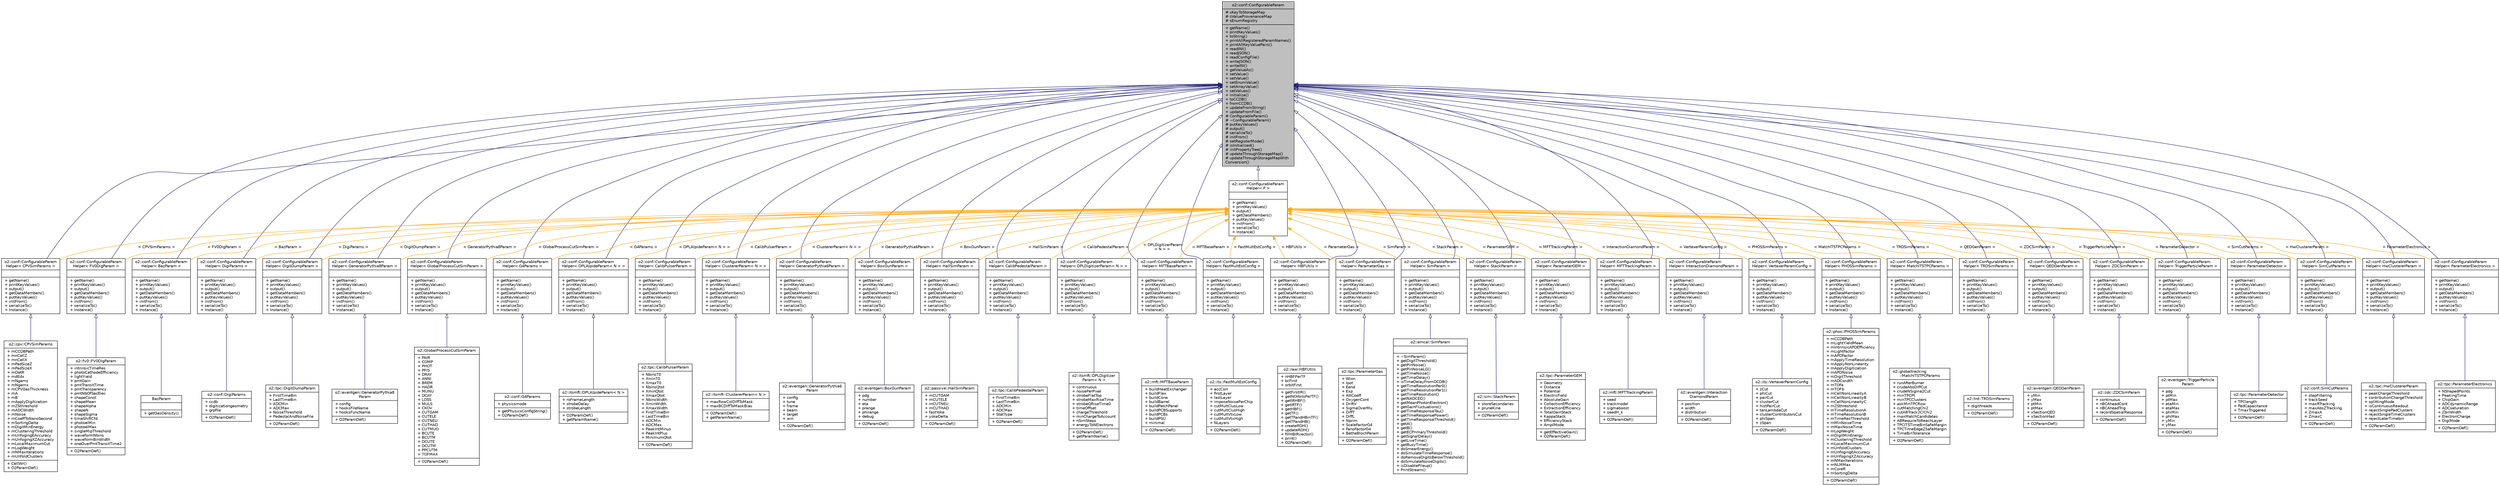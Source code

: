 digraph "o2::conf::ConfigurableParam"
{
 // INTERACTIVE_SVG=YES
  bgcolor="transparent";
  edge [fontname="Helvetica",fontsize="10",labelfontname="Helvetica",labelfontsize="10"];
  node [fontname="Helvetica",fontsize="10",shape=record];
  Node0 [label="{o2::conf::ConfigurableParam\n|# sKeyToStorageMap\l# sValueProvenanceMap\l# sEnumRegistry\l|+ getName()\l+ printKeyValues()\l+ toString()\l+ printAllRegisteredParamNames()\l+ printAllKeyValuePairs()\l+ readINI()\l+ readJSON()\l+ readConfigFile()\l+ writeJSON()\l+ writeINI()\l+ getValueAs()\l+ setValue()\l+ setValue()\l+ setEnumValue()\l+ setArrayValue()\l+ setValues()\l+ initialize()\l+ toCCDB()\l+ fromCCDB()\l+ updateFromString()\l+ updateFromFile()\l# ConfigurableParam()\l# ~ConfigurableParam()\l# putKeyValues()\l# output()\l# serializeTo()\l# initFrom()\l# setRegisterMode()\l# isInitialized()\l# initPropertyTree()\l# updateThroughStorageMap()\l# updateThroughStorageMapWith\lConversion()\l}",height=0.2,width=0.4,color="black", fillcolor="grey75", style="filled", fontcolor="black"];
  Node0 -> Node1 [dir="back",color="midnightblue",fontsize="10",style="solid",arrowtail="onormal",fontname="Helvetica"];
  Node1 [label="{o2::conf::ConfigurableParam\lHelper\< BazParam \>\n||+ getName()\l+ printKeyValues()\l+ output()\l+ getDataMembers()\l+ putKeyValues()\l+ initFrom()\l+ serializeTo()\l+ Instance()\l}",height=0.2,width=0.4,color="black",URL="$d7/d50/classo2_1_1conf_1_1ConfigurableParamHelper.html"];
  Node1 -> Node2 [dir="back",color="midnightblue",fontsize="10",style="solid",arrowtail="onormal",fontname="Helvetica"];
  Node2 [label="{BazParam\n||+ getGasDensity()\l}",height=0.2,width=0.4,color="black",URL="$df/d57/classBazParam.html"];
  Node0 -> Node3 [dir="back",color="midnightblue",fontsize="10",style="solid",arrowtail="onormal",fontname="Helvetica"];
  Node3 [label="{o2::conf::ConfigurableParam\lHelper\< BoxGunParam \>\n||+ getName()\l+ printKeyValues()\l+ output()\l+ getDataMembers()\l+ putKeyValues()\l+ initFrom()\l+ serializeTo()\l+ Instance()\l}",height=0.2,width=0.4,color="black",URL="$d7/d50/classo2_1_1conf_1_1ConfigurableParamHelper.html"];
  Node3 -> Node4 [dir="back",color="midnightblue",fontsize="10",style="solid",arrowtail="onormal",fontname="Helvetica"];
  Node4 [label="{o2::eventgen::BoxGunParam\n|+ pdg\l+ number\l+ eta\l+ prange\l+ phirange\l+ debug\l|+ O2ParamDef()\l}",height=0.2,width=0.4,color="black",URL="$d4/dae/structo2_1_1eventgen_1_1BoxGunParam.html"];
  Node0 -> Node5 [dir="back",color="midnightblue",fontsize="10",style="solid",arrowtail="onormal",fontname="Helvetica"];
  Node5 [label="{o2::conf::ConfigurableParam\lHelper\< CalibPedestalParam \>\n||+ getName()\l+ printKeyValues()\l+ output()\l+ getDataMembers()\l+ putKeyValues()\l+ initFrom()\l+ serializeTo()\l+ Instance()\l}",height=0.2,width=0.4,color="black",URL="$d7/d50/classo2_1_1conf_1_1ConfigurableParamHelper.html"];
  Node5 -> Node6 [dir="back",color="midnightblue",fontsize="10",style="solid",arrowtail="onormal",fontname="Helvetica"];
  Node6 [label="{o2::tpc::CalibPedestalParam\n|+ FirstTimeBin\l+ LastTimeBin\l+ ADCMin\l+ ADCMax\l+ StatType\l|+ O2ParamDef()\l}",height=0.2,width=0.4,color="black",URL="$dc/da3/structo2_1_1tpc_1_1CalibPedestalParam.html"];
  Node0 -> Node7 [dir="back",color="midnightblue",fontsize="10",style="solid",arrowtail="onormal",fontname="Helvetica"];
  Node7 [label="{o2::conf::ConfigurableParam\lHelper\< CalibPulserParam \>\n||+ getName()\l+ printKeyValues()\l+ output()\l+ getDataMembers()\l+ putKeyValues()\l+ initFrom()\l+ serializeTo()\l+ Instance()\l}",height=0.2,width=0.4,color="black",URL="$d7/d50/classo2_1_1conf_1_1ConfigurableParamHelper.html"];
  Node7 -> Node8 [dir="back",color="midnightblue",fontsize="10",style="solid",arrowtail="onormal",fontname="Helvetica"];
  Node8 [label="{o2::tpc::CalibPulserParam\n|+ NbinsT0\l+ XminT0\l+ XmaxT0\l+ NbinsQtot\l+ XminQtot\l+ XmaxQtot\l+ NbinsWidth\l+ XminWidth\l+ XmaxWidth\l+ FirstTimeBin\l+ LastTimeBin\l+ ADCMin\l+ ADCMax\l+ PeakIntMinus\l+ PeakIntPlus\l+ MinimumQtot\l|+ O2ParamDef()\l}",height=0.2,width=0.4,color="black",URL="$d6/d3e/structo2_1_1tpc_1_1CalibPulserParam.html"];
  Node0 -> Node9 [dir="back",color="midnightblue",fontsize="10",style="solid",arrowtail="onormal",fontname="Helvetica"];
  Node9 [label="{o2::conf::ConfigurableParam\lHelper\< ClustererParam\< N \> \>\n||+ getName()\l+ printKeyValues()\l+ output()\l+ getDataMembers()\l+ putKeyValues()\l+ initFrom()\l+ serializeTo()\l+ Instance()\l}",height=0.2,width=0.4,color="black",URL="$d7/d50/classo2_1_1conf_1_1ConfigurableParamHelper.html"];
  Node9 -> Node10 [dir="back",color="midnightblue",fontsize="10",style="solid",arrowtail="onormal",fontname="Helvetica"];
  Node10 [label="{o2::itsmft::ClustererParam\< N \>\n|+ maxRowColDiffToMask\l+ maxBCDiffToMaskBias\l|+ O2ParamDef()\l+ getParamName()\l}",height=0.2,width=0.4,color="black",URL="$d4/d5a/structo2_1_1itsmft_1_1ClustererParam.html"];
  Node0 -> Node11 [dir="back",color="midnightblue",fontsize="10",style="solid",arrowtail="onormal",fontname="Helvetica"];
  Node11 [label="{o2::conf::ConfigurableParam\lHelper\< CPVSimParams \>\n||+ getName()\l+ printKeyValues()\l+ output()\l+ getDataMembers()\l+ putKeyValues()\l+ initFrom()\l+ serializeTo()\l+ Instance()\l}",height=0.2,width=0.4,color="black",URL="$d7/d50/classo2_1_1conf_1_1ConfigurableParamHelper.html"];
  Node11 -> Node12 [dir="back",color="midnightblue",fontsize="10",style="solid",arrowtail="onormal",fontname="Helvetica"];
  Node12 [label="{o2::cpv::CPVSimParams\n|+ mCCDBPath\l+ mnCellZ\l+ mnCellX\l+ mPadSizeZ\l+ mPadSizeX\l+ mDetR\l+ mdEdx\l+ mNgamz\l+ mNgamx\l+ mCPVGasThickness\l+ mA\l+ mB\l+ mApplyDigitization\l+ mZSthreshold\l+ mADCWidth\l+ mNoise\l+ mCoeffToNanoSecond\l+ mSortingDelta\l+ mDigitMinEnergy\l+ mClusteringThreshold\l+ mUnfogingEAccuracy\l+ mUnfogingXZAccuracy\l+ mLocalMaximumCut\l+ mLogWeight\l+ mNMaxIterations\l+ mUnfoldClusters\l|+ CellWr()\l+ O2ParamDef()\l}",height=0.2,width=0.4,color="black",URL="$df/ddb/structo2_1_1cpv_1_1CPVSimParams.html"];
  Node0 -> Node13 [dir="back",color="midnightblue",fontsize="10",style="solid",arrowtail="onormal",fontname="Helvetica"];
  Node13 [label="{o2::conf::ConfigurableParam\lHelper\< DigiParams \>\n||+ getName()\l+ printKeyValues()\l+ output()\l+ getDataMembers()\l+ putKeyValues()\l+ initFrom()\l+ serializeTo()\l+ Instance()\l}",height=0.2,width=0.4,color="black",URL="$d7/d50/classo2_1_1conf_1_1ConfigurableParamHelper.html"];
  Node13 -> Node14 [dir="back",color="midnightblue",fontsize="10",style="solid",arrowtail="onormal",fontname="Helvetica"];
  Node14 [label="{o2::conf::DigiParams\n|+ ccdb\l+ digitizationgeometry\l+ grpfile\l|+ O2ParamDef()\l}",height=0.2,width=0.4,color="black",URL="$db/d97/structo2_1_1conf_1_1DigiParams.html"];
  Node0 -> Node15 [dir="back",color="midnightblue",fontsize="10",style="solid",arrowtail="onormal",fontname="Helvetica"];
  Node15 [label="{o2::conf::ConfigurableParam\lHelper\< DigitDumpParam \>\n||+ getName()\l+ printKeyValues()\l+ output()\l+ getDataMembers()\l+ putKeyValues()\l+ initFrom()\l+ serializeTo()\l+ Instance()\l}",height=0.2,width=0.4,color="black",URL="$d7/d50/classo2_1_1conf_1_1ConfigurableParamHelper.html"];
  Node15 -> Node16 [dir="back",color="midnightblue",fontsize="10",style="solid",arrowtail="onormal",fontname="Helvetica"];
  Node16 [label="{o2::tpc::DigitDumpParam\n|+ FirstTimeBin\l+ LastTimeBin\l+ ADCMin\l+ ADCMax\l+ NoiseThreshold\l+ PedestalAndNoiseFile\l|+ O2ParamDef()\l}",height=0.2,width=0.4,color="black",URL="$dc/d52/structo2_1_1tpc_1_1DigitDumpParam.html"];
  Node0 -> Node17 [dir="back",color="midnightblue",fontsize="10",style="solid",arrowtail="onormal",fontname="Helvetica"];
  Node17 [label="{o2::conf::ConfigurableParam\lHelper\< DPLAlpideParam\< N \> \>\n||+ getName()\l+ printKeyValues()\l+ output()\l+ getDataMembers()\l+ putKeyValues()\l+ initFrom()\l+ serializeTo()\l+ Instance()\l}",height=0.2,width=0.4,color="black",URL="$d7/d50/classo2_1_1conf_1_1ConfigurableParamHelper.html"];
  Node17 -> Node18 [dir="back",color="midnightblue",fontsize="10",style="solid",arrowtail="onormal",fontname="Helvetica"];
  Node18 [label="{o2::itsmft::DPLAlpideParam\< N \>\n|+ roFrameLength\l+ strobeDelay\l+ strobeLength\l|+ O2ParamDef()\l+ getParamName()\l}",height=0.2,width=0.4,color="black",URL="$d0/de2/structo2_1_1itsmft_1_1DPLAlpideParam.html"];
  Node0 -> Node19 [dir="back",color="midnightblue",fontsize="10",style="solid",arrowtail="onormal",fontname="Helvetica"];
  Node19 [label="{o2::conf::ConfigurableParam\lHelper\< DPLDigitizerParam\< N \> \>\n||+ getName()\l+ printKeyValues()\l+ output()\l+ getDataMembers()\l+ putKeyValues()\l+ initFrom()\l+ serializeTo()\l+ Instance()\l}",height=0.2,width=0.4,color="black",URL="$d7/d50/classo2_1_1conf_1_1ConfigurableParamHelper.html"];
  Node19 -> Node20 [dir="back",color="midnightblue",fontsize="10",style="solid",arrowtail="onormal",fontname="Helvetica"];
  Node20 [label="{o2::itsmft::DPLDigitizer\lParam\< N \>\n|+ continuous\l+ noisePerPixel\l+ strobeFlatTop\l+ strobeMaxRiseTime\l+ strobeQRiseTime0\l+ timeOffset\l+ chargeThreshold\l+ minChargeToAccount\l+ nSimSteps\l+ energyToNElectrons\l|+ O2ParamDef()\l+ getParamName()\l}",height=0.2,width=0.4,color="black",URL="$d9/d44/structo2_1_1itsmft_1_1DPLDigitizerParam.html"];
  Node0 -> Node21 [dir="back",color="midnightblue",fontsize="10",style="solid",arrowtail="onormal",fontname="Helvetica"];
  Node21 [label="{o2::conf::ConfigurableParam\lHelper\< FastMultEstConfig \>\n||+ getName()\l+ printKeyValues()\l+ output()\l+ getDataMembers()\l+ putKeyValues()\l+ initFrom()\l+ serializeTo()\l+ Instance()\l}",height=0.2,width=0.4,color="black",URL="$d7/d50/classo2_1_1conf_1_1ConfigurableParamHelper.html"];
  Node21 -> Node22 [dir="back",color="midnightblue",fontsize="10",style="solid",arrowtail="onormal",fontname="Helvetica"];
  Node22 [label="{o2::its::FastMultEstConfig\n|+ accCorr\l+ firstLayer\l+ lastLayer\l+ imposeNoisePerChip\l+ cutMultClusLow\l+ cutMultClusHigh\l+ cutMultVtxLow\l+ cutMultVtxHigh\l+ NLayers\l|+ O2ParamDef()\l}",height=0.2,width=0.4,color="black",URL="$df/d2d/structo2_1_1its_1_1FastMultEstConfig.html"];
  Node0 -> Node23 [dir="back",color="midnightblue",fontsize="10",style="solid",arrowtail="onormal",fontname="Helvetica"];
  Node23 [label="{o2::conf::ConfigurableParam\lHelper\< FV0DigParam \>\n||+ getName()\l+ printKeyValues()\l+ output()\l+ getDataMembers()\l+ putKeyValues()\l+ initFrom()\l+ serializeTo()\l+ Instance()\l}",height=0.2,width=0.4,color="black",URL="$d7/d50/classo2_1_1conf_1_1ConfigurableParamHelper.html"];
  Node23 -> Node24 [dir="back",color="midnightblue",fontsize="10",style="solid",arrowtail="onormal",fontname="Helvetica"];
  Node24 [label="{o2::fv0::FV0DigParam\n|+ intrinsicTimeRes\l+ photoCathodeEfficiency\l+ lightYield\l+ pmtGain\l+ pmtTransitTime\l+ pmtTransparency\l+ pmtNbOfSecElec\l+ shapeConst\l+ shapeMean\l+ shapeAlpha\l+ shapeN\l+ shapeSigma\l+ timeShiftCfd\l+ photoelMin\l+ photoelMax\l+ singleMipThreshold\l+ waveformNbins\l+ waveformBinWidth\l+ oneOverPmtTransitTime2\l|+ O2ParamDef()\l}",height=0.2,width=0.4,color="black",URL="$d6/d82/structo2_1_1fv0_1_1FV0DigParam.html"];
  Node0 -> Node25 [dir="back",color="midnightblue",fontsize="10",style="solid",arrowtail="onormal",fontname="Helvetica"];
  Node25 [label="{o2::conf::ConfigurableParam\lHelper\< G4Params \>\n||+ getName()\l+ printKeyValues()\l+ output()\l+ getDataMembers()\l+ putKeyValues()\l+ initFrom()\l+ serializeTo()\l+ Instance()\l}",height=0.2,width=0.4,color="black",URL="$d7/d50/classo2_1_1conf_1_1ConfigurableParamHelper.html"];
  Node25 -> Node26 [dir="back",color="midnightblue",fontsize="10",style="solid",arrowtail="onormal",fontname="Helvetica"];
  Node26 [label="{o2::conf::G4Params\n|+ physicsmode\l|+ getPhysicsConfigString()\l+ O2ParamDef()\l}",height=0.2,width=0.4,color="black",URL="$dc/da3/structo2_1_1conf_1_1G4Params.html"];
  Node0 -> Node27 [dir="back",color="midnightblue",fontsize="10",style="solid",arrowtail="onormal",fontname="Helvetica"];
  Node27 [label="{o2::conf::ConfigurableParam\lHelper\< GeneratorPythia6Param \>\n||+ getName()\l+ printKeyValues()\l+ output()\l+ getDataMembers()\l+ putKeyValues()\l+ initFrom()\l+ serializeTo()\l+ Instance()\l}",height=0.2,width=0.4,color="black",URL="$d7/d50/classo2_1_1conf_1_1ConfigurableParamHelper.html"];
  Node27 -> Node28 [dir="back",color="midnightblue",fontsize="10",style="solid",arrowtail="onormal",fontname="Helvetica"];
  Node28 [label="{o2::eventgen::GeneratorPythia6\lParam\n|+ config\l+ tune\l+ frame\l+ beam\l+ target\l+ win\l|+ O2ParamDef()\l}",height=0.2,width=0.4,color="black",URL="$df/d07/structo2_1_1eventgen_1_1GeneratorPythia6Param.html"];
  Node0 -> Node29 [dir="back",color="midnightblue",fontsize="10",style="solid",arrowtail="onormal",fontname="Helvetica"];
  Node29 [label="{o2::conf::ConfigurableParam\lHelper\< GeneratorPythia8Param \>\n||+ getName()\l+ printKeyValues()\l+ output()\l+ getDataMembers()\l+ putKeyValues()\l+ initFrom()\l+ serializeTo()\l+ Instance()\l}",height=0.2,width=0.4,color="black",URL="$d7/d50/classo2_1_1conf_1_1ConfigurableParamHelper.html"];
  Node29 -> Node30 [dir="back",color="midnightblue",fontsize="10",style="solid",arrowtail="onormal",fontname="Helvetica"];
  Node30 [label="{o2::eventgen::GeneratorPythia8\lParam\n|+ config\l+ hooksFileName\l+ hooksFuncName\l|+ O2ParamDef()\l}",height=0.2,width=0.4,color="black",URL="$d4/d29/structo2_1_1eventgen_1_1GeneratorPythia8Param.html"];
  Node0 -> Node31 [dir="back",color="midnightblue",fontsize="10",style="solid",arrowtail="onormal",fontname="Helvetica"];
  Node31 [label="{o2::conf::ConfigurableParam\lHelper\< GlobalProcessCutSimParam \>\n||+ getName()\l+ printKeyValues()\l+ output()\l+ getDataMembers()\l+ putKeyValues()\l+ initFrom()\l+ serializeTo()\l+ Instance()\l}",height=0.2,width=0.4,color="black",URL="$d7/d50/classo2_1_1conf_1_1ConfigurableParamHelper.html"];
  Node31 -> Node32 [dir="back",color="midnightblue",fontsize="10",style="solid",arrowtail="onormal",fontname="Helvetica"];
  Node32 [label="{o2::GlobalProcessCutSimParam\n|+ PAIR\l+ COMP\l+ PHOT\l+ PFIS\l+ DRAY\l+ ANNI\l+ BREM\l+ HADR\l+ MUNU\l+ DCAY\l+ LOSS\l+ MULS\l+ CKOV\l+ CUTGAM\l+ CUTELE\l+ CUTNEU\l+ CUTHAD\l+ CUTMUO\l+ BCUTE\l+ BCUTM\l+ DCUTE\l+ DCUTM\l+ PPCUTM\l+ TOFMAX\l|+ O2ParamDef()\l}",height=0.2,width=0.4,color="black",URL="$d6/dff/structo2_1_1GlobalProcessCutSimParam.html"];
  Node0 -> Node33 [dir="back",color="midnightblue",fontsize="10",style="solid",arrowtail="onormal",fontname="Helvetica"];
  Node33 [label="{o2::conf::ConfigurableParam\lHelper\< HallSimParam \>\n||+ getName()\l+ printKeyValues()\l+ output()\l+ getDataMembers()\l+ putKeyValues()\l+ initFrom()\l+ serializeTo()\l+ Instance()\l}",height=0.2,width=0.4,color="black",URL="$d7/d50/classo2_1_1conf_1_1ConfigurableParamHelper.html"];
  Node33 -> Node34 [dir="back",color="midnightblue",fontsize="10",style="solid",arrowtail="onormal",fontname="Helvetica"];
  Node34 [label="{o2::passive::HallSimParam\n|+ mCUTGAM\l+ mCUTELE\l+ mCUTNEU\l+ mCUTHAD\l+ fastYoke\l+ yokeDelta\l|+ O2ParamDef()\l}",height=0.2,width=0.4,color="black",URL="$da/d14/structo2_1_1passive_1_1HallSimParam.html"];
  Node0 -> Node35 [dir="back",color="midnightblue",fontsize="10",style="solid",arrowtail="onormal",fontname="Helvetica"];
  Node35 [label="{o2::conf::ConfigurableParam\lHelper\< HBFUtils \>\n||+ getName()\l+ printKeyValues()\l+ output()\l+ getDataMembers()\l+ putKeyValues()\l+ initFrom()\l+ serializeTo()\l+ Instance()\l}",height=0.2,width=0.4,color="black",URL="$d7/d50/classo2_1_1conf_1_1ConfigurableParamHelper.html"];
  Node35 -> Node36 [dir="back",color="midnightblue",fontsize="10",style="solid",arrowtail="onormal",fontname="Helvetica"];
  Node36 [label="{o2::raw::HBFUtils\n|+ nHBFPerTF\l+ bcFirst\l+ orbitFirst\l|+ getFirstIR()\l+ getNOrbitsPerTF()\l+ getIRHBF()\l+ getIRTF()\l+ getHBF()\l+ getTF()\l+ getTFandHBinTF()\l+ getTFandHB()\l+ createRDH()\l+ updateRDH()\l+ fillHBIRvector()\l+ print()\l+ O2ParamDef()\l}",height=0.2,width=0.4,color="black",URL="$db/df3/structo2_1_1raw_1_1HBFUtils.html"];
  Node0 -> Node37 [dir="back",color="midnightblue",fontsize="10",style="solid",arrowtail="onormal",fontname="Helvetica"];
  Node37 [label="{o2::conf::ConfigurableParam\lHelper\< HwClustererParam \>\n||+ getName()\l+ printKeyValues()\l+ output()\l+ getDataMembers()\l+ putKeyValues()\l+ initFrom()\l+ serializeTo()\l+ Instance()\l}",height=0.2,width=0.4,color="black",URL="$d7/d50/classo2_1_1conf_1_1ConfigurableParamHelper.html"];
  Node37 -> Node38 [dir="back",color="midnightblue",fontsize="10",style="solid",arrowtail="onormal",fontname="Helvetica"];
  Node38 [label="{o2::tpc::HwClustererParam\n|+ peakChargeThreshold\l+ contributionChargeThreshold\l+ splittingMode\l+ isContinuousReadout\l+ rejectSinglePadClusters\l+ rejectSingleTimeClusters\l+ rejectLaterTimebin\l|+ O2ParamDef()\l}",height=0.2,width=0.4,color="black",URL="$d3/dbf/structo2_1_1tpc_1_1HwClustererParam.html"];
  Node0 -> Node39 [dir="back",color="midnightblue",fontsize="10",style="solid",arrowtail="onormal",fontname="Helvetica"];
  Node39 [label="{o2::conf::ConfigurableParam\lHelper\< InteractionDiamondParam \>\n||+ getName()\l+ printKeyValues()\l+ output()\l+ getDataMembers()\l+ putKeyValues()\l+ initFrom()\l+ serializeTo()\l+ Instance()\l}",height=0.2,width=0.4,color="black",URL="$d7/d50/classo2_1_1conf_1_1ConfigurableParamHelper.html"];
  Node39 -> Node40 [dir="back",color="midnightblue",fontsize="10",style="solid",arrowtail="onormal",fontname="Helvetica"];
  Node40 [label="{o2::eventgen::Interaction\lDiamondParam\n|+ position\l+ width\l+ distribution\l|+ O2ParamDef()\l}",height=0.2,width=0.4,color="black",URL="$d4/dcf/structo2_1_1eventgen_1_1InteractionDiamondParam.html"];
  Node0 -> Node41 [dir="back",color="midnightblue",fontsize="10",style="solid",arrowtail="onormal",fontname="Helvetica"];
  Node41 [label="{o2::conf::ConfigurableParam\lHelper\< MatchITSTPCParams \>\n||+ getName()\l+ printKeyValues()\l+ output()\l+ getDataMembers()\l+ putKeyValues()\l+ initFrom()\l+ serializeTo()\l+ Instance()\l}",height=0.2,width=0.4,color="black",URL="$d7/d50/classo2_1_1conf_1_1ConfigurableParamHelper.html"];
  Node41 -> Node42 [dir="back",color="midnightblue",fontsize="10",style="solid",arrowtail="onormal",fontname="Helvetica"];
  Node42 [label="{o2::globaltracking\l::MatchITSTPCParams\n|+ runAfterBurner\l+ crudeAbsDiffCut\l+ crudeNSigma2Cut\l+ minTPCPt\l+ minTPCClusters\l+ askMinTPCRow\l+ cutMatchingChi2\l+ cutABTrack2ClChi2\l+ maxMatchCandidates\l+ ABRequireToReachLayer\l+ TPCITSTimeBinSafeMargin\l+ TPCTimeEdgeZSafeMargin\l+ TimeBinTolerance\l|+ O2ParamDef()\l}",height=0.2,width=0.4,color="black",URL="$d5/d2b/structo2_1_1globaltracking_1_1MatchITSTPCParams.html"];
  Node0 -> Node43 [dir="back",color="midnightblue",fontsize="10",style="solid",arrowtail="onormal",fontname="Helvetica"];
  Node43 [label="{o2::conf::ConfigurableParam\lHelper\< MFTBaseParam \>\n||+ getName()\l+ printKeyValues()\l+ output()\l+ getDataMembers()\l+ putKeyValues()\l+ initFrom()\l+ serializeTo()\l+ Instance()\l}",height=0.2,width=0.4,color="black",URL="$d7/d50/classo2_1_1conf_1_1ConfigurableParamHelper.html"];
  Node43 -> Node44 [dir="back",color="midnightblue",fontsize="10",style="solid",arrowtail="onormal",fontname="Helvetica"];
  Node44 [label="{o2::mft::MFTBaseParam\n|+ buildHeatExchanger\l+ buildFlex\l+ buildCone\l+ buildBarrel\l+ buildPatchPanel\l+ buildPCBSupports\l+ buildPCBs\l+ buildPSU\l+ minimal\l|+ O2ParamDef()\l}",height=0.2,width=0.4,color="black",URL="$d2/dfc/structo2_1_1mft_1_1MFTBaseParam.html"];
  Node0 -> Node45 [dir="back",color="midnightblue",fontsize="10",style="solid",arrowtail="onormal",fontname="Helvetica"];
  Node45 [label="{o2::conf::ConfigurableParam\lHelper\< MFTTrackingParam \>\n||+ getName()\l+ printKeyValues()\l+ output()\l+ getDataMembers()\l+ putKeyValues()\l+ initFrom()\l+ serializeTo()\l+ Instance()\l}",height=0.2,width=0.4,color="black",URL="$d7/d50/classo2_1_1conf_1_1ConfigurableParamHelper.html"];
  Node45 -> Node46 [dir="back",color="midnightblue",fontsize="10",style="solid",arrowtail="onormal",fontname="Helvetica"];
  Node46 [label="{o2::mft::MFTTrackingParam\n|+ seed\l+ trackmodel\l+ sigmaboost\l+ seedH_k\l|+ O2ParamDef()\l}",height=0.2,width=0.4,color="black",URL="$df/d74/structo2_1_1mft_1_1MFTTrackingParam.html"];
  Node0 -> Node47 [dir="back",color="midnightblue",fontsize="10",style="solid",arrowtail="onormal",fontname="Helvetica"];
  Node47 [label="{o2::conf::ConfigurableParam\lHelper\< ParameterDetector \>\n||+ getName()\l+ printKeyValues()\l+ output()\l+ getDataMembers()\l+ putKeyValues()\l+ initFrom()\l+ serializeTo()\l+ Instance()\l}",height=0.2,width=0.4,color="black",URL="$d7/d50/classo2_1_1conf_1_1ConfigurableParamHelper.html"];
  Node47 -> Node48 [dir="back",color="midnightblue",fontsize="10",style="solid",arrowtail="onormal",fontname="Helvetica"];
  Node48 [label="{o2::tpc::ParameterDetector\n|+ TPClength\l+ PadCapacitance\l+ TmaxTriggered\l|+ O2ParamDef()\l}",height=0.2,width=0.4,color="black",URL="$d1/dee/structo2_1_1tpc_1_1ParameterDetector.html"];
  Node0 -> Node49 [dir="back",color="midnightblue",fontsize="10",style="solid",arrowtail="onormal",fontname="Helvetica"];
  Node49 [label="{o2::conf::ConfigurableParam\lHelper\< ParameterElectronics \>\n||+ getName()\l+ printKeyValues()\l+ output()\l+ getDataMembers()\l+ putKeyValues()\l+ initFrom()\l+ serializeTo()\l+ Instance()\l}",height=0.2,width=0.4,color="black",URL="$d7/d50/classo2_1_1conf_1_1ConfigurableParamHelper.html"];
  Node49 -> Node50 [dir="back",color="midnightblue",fontsize="10",style="solid",arrowtail="onormal",fontname="Helvetica"];
  Node50 [label="{o2::tpc::ParameterElectronics\n|+ NShapedPoints\l+ PeakingTime\l+ ChipGain\l+ ADCdynamicRange\l+ ADCsaturation\l+ ZbinWidth\l+ ElectronCharge\l+ DigiMode\l|+ O2ParamDef()\l}",height=0.2,width=0.4,color="black",URL="$df/d41/structo2_1_1tpc_1_1ParameterElectronics.html"];
  Node0 -> Node51 [dir="back",color="midnightblue",fontsize="10",style="solid",arrowtail="onormal",fontname="Helvetica"];
  Node51 [label="{o2::conf::ConfigurableParam\lHelper\< ParameterGas \>\n||+ getName()\l+ printKeyValues()\l+ output()\l+ getDataMembers()\l+ putKeyValues()\l+ initFrom()\l+ serializeTo()\l+ Instance()\l}",height=0.2,width=0.4,color="black",URL="$d7/d50/classo2_1_1conf_1_1ConfigurableParamHelper.html"];
  Node51 -> Node52 [dir="back",color="midnightblue",fontsize="10",style="solid",arrowtail="onormal",fontname="Helvetica"];
  Node52 [label="{o2::tpc::ParameterGas\n|+ Wion\l+ Ipot\l+ Eend\l+ Exp\l+ AttCoeff\l+ OxygenCont\l+ DriftV\l+ SigmaOverMu\l+ DiffT\l+ DiffL\l+ Nprim\l+ ScaleFactorG4\l+ FanoFactorG4\l+ BetheBlochParam\l|+ O2ParamDef()\l}",height=0.2,width=0.4,color="black",URL="$d8/d0f/structo2_1_1tpc_1_1ParameterGas.html"];
  Node0 -> Node53 [dir="back",color="midnightblue",fontsize="10",style="solid",arrowtail="onormal",fontname="Helvetica"];
  Node53 [label="{o2::conf::ConfigurableParam\lHelper\< ParameterGEM \>\n||+ getName()\l+ printKeyValues()\l+ output()\l+ getDataMembers()\l+ putKeyValues()\l+ initFrom()\l+ serializeTo()\l+ Instance()\l}",height=0.2,width=0.4,color="black",URL="$d7/d50/classo2_1_1conf_1_1ConfigurableParamHelper.html"];
  Node53 -> Node54 [dir="back",color="midnightblue",fontsize="10",style="solid",arrowtail="onormal",fontname="Helvetica"];
  Node54 [label="{o2::tpc::ParameterGEM\n|+ Geometry\l+ Distance\l+ Potential\l+ ElectricField\l+ AbsoluteGain\l+ CollectionEfficiency\l+ ExtractionEfficiency\l+ TotalGainStack\l+ KappaStack\l+ EfficiencyStack\l+ AmplMode\l|+ getEffectiveGain()\l+ O2ParamDef()\l}",height=0.2,width=0.4,color="black",URL="$d2/d3e/structo2_1_1tpc_1_1ParameterGEM.html"];
  Node0 -> Node55 [dir="back",color="midnightblue",fontsize="10",style="solid",arrowtail="onormal",fontname="Helvetica"];
  Node55 [label="{o2::conf::ConfigurableParam\lHelper\< PHOSSimParams \>\n||+ getName()\l+ printKeyValues()\l+ output()\l+ getDataMembers()\l+ putKeyValues()\l+ initFrom()\l+ serializeTo()\l+ Instance()\l}",height=0.2,width=0.4,color="black",URL="$d7/d50/classo2_1_1conf_1_1ConfigurableParamHelper.html"];
  Node55 -> Node56 [dir="back",color="midnightblue",fontsize="10",style="solid",arrowtail="onormal",fontname="Helvetica"];
  Node56 [label="{o2::phos::PHOSSimParams\n|+ mCCDBPath\l+ mLightYieldMean\l+ mIntrinsicAPDEfficiency\l+ mLightFactor\l+ mAPDFactor\l+ mApplyTimeResolution\l+ mApplyNonLinearity\l+ mApplyDigitization\l+ mAPDNoise\l+ mDigitThreshold\l+ mADCwidth\l+ mTOFa\l+ mTOFb\l+ mCellNonLineaityA\l+ mCellNonLineaityB\l+ mCellNonLineaityC\l+ mZSthreshold\l+ mTimeResolutionA\l+ mTimeResolutionB\l+ mTimeResThreshold\l+ mMinNoiseTime\l+ mMaxNoiseTime\l+ mLogWeight\l+ mDigitMinEnergy\l+ mClusteringThreshold\l+ mLocalMaximumCut\l+ mUnfoldClusters\l+ mUnfogingEAccuracy\l+ mUnfogingXZAccuracy\l+ mNMaxIterations\l+ mNLMMax\l+ mCoreR\l+ mSortingDelta\l|+ O2ParamDef()\l}",height=0.2,width=0.4,color="black",URL="$d1/d8d/structo2_1_1phos_1_1PHOSSimParams.html"];
  Node0 -> Node57 [dir="back",color="midnightblue",fontsize="10",style="solid",arrowtail="onormal",fontname="Helvetica"];
  Node57 [label="{o2::conf::ConfigurableParam\lHelper\< QEDGenParam \>\n||+ getName()\l+ printKeyValues()\l+ output()\l+ getDataMembers()\l+ putKeyValues()\l+ initFrom()\l+ serializeTo()\l+ Instance()\l}",height=0.2,width=0.4,color="black",URL="$d7/d50/classo2_1_1conf_1_1ConfigurableParamHelper.html"];
  Node57 -> Node58 [dir="back",color="midnightblue",fontsize="10",style="solid",arrowtail="onormal",fontname="Helvetica"];
  Node58 [label="{o2::eventgen::QEDGenParam\n|+ yMin\l+ yMax\l+ ptMin\l+ ptMax\l+ xSectionQED\l+ xSectionHad\l|+ O2ParamDef()\l}",height=0.2,width=0.4,color="black",URL="$dc/d36/structo2_1_1eventgen_1_1QEDGenParam.html"];
  Node0 -> Node59 [dir="back",color="midnightblue",fontsize="10",style="solid",arrowtail="onormal",fontname="Helvetica"];
  Node59 [label="{o2::conf::ConfigurableParam\lHelper\< SimCutParams \>\n||+ getName()\l+ printKeyValues()\l+ output()\l+ getDataMembers()\l+ putKeyValues()\l+ initFrom()\l+ serializeTo()\l+ Instance()\l}",height=0.2,width=0.4,color="black",URL="$d7/d50/classo2_1_1conf_1_1ConfigurableParamHelper.html"];
  Node59 -> Node60 [dir="back",color="midnightblue",fontsize="10",style="solid",arrowtail="onormal",fontname="Helvetica"];
  Node60 [label="{o2::conf::SimCutParams\n|+ stepFiltering\l+ trackSeed\l+ maxRTracking\l+ maxAbsZTracking\l+ ZmaxA\l+ ZmaxC\l|+ O2ParamDef()\l}",height=0.2,width=0.4,color="black",URL="$d7/d2f/structo2_1_1conf_1_1SimCutParams.html"];
  Node0 -> Node61 [dir="back",color="midnightblue",fontsize="10",style="solid",arrowtail="onormal",fontname="Helvetica"];
  Node61 [label="{o2::conf::ConfigurableParam\lHelper\< SimParam \>\n||+ getName()\l+ printKeyValues()\l+ output()\l+ getDataMembers()\l+ putKeyValues()\l+ initFrom()\l+ serializeTo()\l+ Instance()\l}",height=0.2,width=0.4,color="black",URL="$d7/d50/classo2_1_1conf_1_1ConfigurableParamHelper.html"];
  Node61 -> Node62 [dir="back",color="midnightblue",fontsize="10",style="solid",arrowtail="onormal",fontname="Helvetica"];
  Node62 [label="{o2::emcal::SimParam\n||+ ~SimParam()\l+ getDigitThreshold()\l+ getPinNoise()\l+ getPinNoiseLG()\l+ getTimeNoise()\l+ getTimeDelay()\l+ isTimeDelayFromOCDB()\l+ getTimeResolutionPar0()\l+ getTimeResolutionPar1()\l+ getTimeResolution()\l+ getNADCEC()\l+ getMeanPhotonElectron()\l+ getGainFluctuations()\l+ getTimeResponseTau()\l+ getTimeResponsePower()\l+ getTimeResponseThreshold()\l+ getA()\l+ getB()\l+ getECPrimaryThreshold()\l+ getSignalDelay()\l+ getLiveTime()\l+ getBusyTime()\l+ doSmearEnergy()\l+ doSimulateTimeResponse()\l+ doRemoveDigitsBelowThreshold()\l+ doSimulateNoiseDigits()\l+ isDisablePileup()\l+ PrintStream()\l}",height=0.2,width=0.4,color="black",URL="$d0/d9a/classo2_1_1emcal_1_1SimParam.html",tooltip="EMCal simulation parameters. "];
  Node0 -> Node63 [dir="back",color="midnightblue",fontsize="10",style="solid",arrowtail="onormal",fontname="Helvetica"];
  Node63 [label="{o2::conf::ConfigurableParam\lHelper\< StackParam \>\n||+ getName()\l+ printKeyValues()\l+ output()\l+ getDataMembers()\l+ putKeyValues()\l+ initFrom()\l+ serializeTo()\l+ Instance()\l}",height=0.2,width=0.4,color="black",URL="$d7/d50/classo2_1_1conf_1_1ConfigurableParamHelper.html"];
  Node63 -> Node64 [dir="back",color="midnightblue",fontsize="10",style="solid",arrowtail="onormal",fontname="Helvetica"];
  Node64 [label="{o2::sim::StackParam\n|+ storeSecondaries\l+ pruneKine\l|+ O2ParamDef()\l}",height=0.2,width=0.4,color="black",URL="$da/d0d/structo2_1_1sim_1_1StackParam.html"];
  Node0 -> Node65 [dir="back",color="midnightblue",fontsize="10",style="solid",arrowtail="onormal",fontname="Helvetica"];
  Node65 [label="{o2::conf::ConfigurableParam\lHelper\< TRDSimParams \>\n||+ getName()\l+ printKeyValues()\l+ output()\l+ getDataMembers()\l+ putKeyValues()\l+ initFrom()\l+ serializeTo()\l+ Instance()\l}",height=0.2,width=0.4,color="black",URL="$d7/d50/classo2_1_1conf_1_1ConfigurableParamHelper.html"];
  Node65 -> Node66 [dir="back",color="midnightblue",fontsize="10",style="solid",arrowtail="onormal",fontname="Helvetica"];
  Node66 [label="{o2::trd::TRDSimParams\n|+ digithreads\l|+ O2ParamDef()\l}",height=0.2,width=0.4,color="black",URL="$d2/d2a/structo2_1_1trd_1_1TRDSimParams.html"];
  Node0 -> Node67 [dir="back",color="midnightblue",fontsize="10",style="solid",arrowtail="onormal",fontname="Helvetica"];
  Node67 [label="{o2::conf::ConfigurableParam\lHelper\< TriggerParticleParam \>\n||+ getName()\l+ printKeyValues()\l+ output()\l+ getDataMembers()\l+ putKeyValues()\l+ initFrom()\l+ serializeTo()\l+ Instance()\l}",height=0.2,width=0.4,color="black",URL="$d7/d50/classo2_1_1conf_1_1ConfigurableParamHelper.html"];
  Node67 -> Node68 [dir="back",color="midnightblue",fontsize="10",style="solid",arrowtail="onormal",fontname="Helvetica"];
  Node68 [label="{o2::eventgen::TriggerParticle\lParam\n|+ pdg\l+ ptMin\l+ ptMax\l+ etaMin\l+ etaMax\l+ phiMin\l+ phiMax\l+ yMin\l+ yMax\l|+ O2ParamDef()\l}",height=0.2,width=0.4,color="black",URL="$de/d64/structo2_1_1eventgen_1_1TriggerParticleParam.html"];
  Node0 -> Node69 [dir="back",color="midnightblue",fontsize="10",style="solid",arrowtail="onormal",fontname="Helvetica"];
  Node69 [label="{o2::conf::ConfigurableParam\lHelper\< VertexerParamConfig \>\n||+ getName()\l+ printKeyValues()\l+ output()\l+ getDataMembers()\l+ putKeyValues()\l+ initFrom()\l+ serializeTo()\l+ Instance()\l}",height=0.2,width=0.4,color="black",URL="$d7/d50/classo2_1_1conf_1_1ConfigurableParamHelper.html"];
  Node69 -> Node70 [dir="back",color="midnightblue",fontsize="10",style="solid",arrowtail="onormal",fontname="Helvetica"];
  Node70 [label="{o2::its::VertexerParamConfig\n|+ zCut\l+ phiCut\l+ pairCut\l+ clusterCut\l+ histPairCut\l+ tanLambdaCut\l+ clusterContributorsCut\l+ phiSpan\l+ zSpan\l|+ O2ParamDef()\l}",height=0.2,width=0.4,color="black",URL="$d0/de8/structo2_1_1its_1_1VertexerParamConfig.html"];
  Node0 -> Node71 [dir="back",color="midnightblue",fontsize="10",style="solid",arrowtail="onormal",fontname="Helvetica"];
  Node71 [label="{o2::conf::ConfigurableParam\lHelper\< ZDCSimParam \>\n||+ getName()\l+ printKeyValues()\l+ output()\l+ getDataMembers()\l+ putKeyValues()\l+ initFrom()\l+ serializeTo()\l+ Instance()\l}",height=0.2,width=0.4,color="black",URL="$d7/d50/classo2_1_1conf_1_1ConfigurableParamHelper.html"];
  Node71 -> Node72 [dir="back",color="midnightblue",fontsize="10",style="solid",arrowtail="onormal",fontname="Helvetica"];
  Node72 [label="{o2::zdc::ZDCSimParam\n|+ continuous\l+ nBCAheadCont\l+ nBCAheadTrig\l+ recordSpatialResponse\l|+ O2ParamDef()\l}",height=0.2,width=0.4,color="black",URL="$d1/d11/structo2_1_1zdc_1_1ZDCSimParam.html"];
  Node0 -> Node73 [dir="back",color="midnightblue",fontsize="10",style="solid",arrowtail="onormal",fontname="Helvetica"];
  Node73 [label="{o2::conf::ConfigurableParam\lHelper\< P \>\n||+ getName()\l+ printKeyValues()\l+ output()\l+ getDataMembers()\l+ putKeyValues()\l+ initFrom()\l+ serializeTo()\l+ Instance()\l}",height=0.2,width=0.4,color="black",URL="$d7/d50/classo2_1_1conf_1_1ConfigurableParamHelper.html"];
  Node73 -> Node35 [dir="back",color="orange",fontsize="10",style="solid",label=" \< HBFUtils \>" ,fontname="Helvetica"];
  Node73 -> Node71 [dir="back",color="orange",fontsize="10",style="solid",label=" \< ZDCSimParam \>" ,fontname="Helvetica"];
  Node73 -> Node7 [dir="back",color="orange",fontsize="10",style="solid",label=" \< CalibPulserParam \>" ,fontname="Helvetica"];
  Node73 -> Node39 [dir="back",color="orange",fontsize="10",style="solid",label=" \< InteractionDiamondParam \>" ,fontname="Helvetica"];
  Node73 -> Node27 [dir="back",color="orange",fontsize="10",style="solid",label=" \< GeneratorPythia6Param \>" ,fontname="Helvetica"];
  Node73 -> Node15 [dir="back",color="orange",fontsize="10",style="solid",label=" \< DigitDumpParam \>" ,fontname="Helvetica"];
  Node73 -> Node51 [dir="back",color="orange",fontsize="10",style="solid",label=" \< ParameterGas \>" ,fontname="Helvetica"];
  Node73 -> Node13 [dir="back",color="orange",fontsize="10",style="solid",label=" \< DigiParams \>" ,fontname="Helvetica"];
  Node73 -> Node55 [dir="back",color="orange",fontsize="10",style="solid",label=" \< PHOSSimParams \>" ,fontname="Helvetica"];
  Node73 -> Node41 [dir="back",color="orange",fontsize="10",style="solid",label=" \< MatchITSTPCParams \>" ,fontname="Helvetica"];
  Node73 -> Node31 [dir="back",color="orange",fontsize="10",style="solid",label=" \< GlobalProcessCutSimParam \>" ,fontname="Helvetica"];
  Node73 -> Node49 [dir="back",color="orange",fontsize="10",style="solid",label=" \< ParameterElectronics \>" ,fontname="Helvetica"];
  Node73 -> Node11 [dir="back",color="orange",fontsize="10",style="solid",label=" \< CPVSimParams \>" ,fontname="Helvetica"];
  Node73 -> Node1 [dir="back",color="orange",fontsize="10",style="solid",label=" \< BazParam \>" ,fontname="Helvetica"];
  Node73 -> Node53 [dir="back",color="orange",fontsize="10",style="solid",label=" \< ParameterGEM \>" ,fontname="Helvetica"];
  Node73 -> Node21 [dir="back",color="orange",fontsize="10",style="solid",label=" \< FastMultEstConfig \>" ,fontname="Helvetica"];
  Node73 -> Node19 [dir="back",color="orange",fontsize="10",style="solid",label=" \< DPLDigitizerParam\l\< N \> \>" ,fontname="Helvetica"];
  Node73 -> Node43 [dir="back",color="orange",fontsize="10",style="solid",label=" \< MFTBaseParam \>" ,fontname="Helvetica"];
  Node73 -> Node65 [dir="back",color="orange",fontsize="10",style="solid",label=" \< TRDSimParams \>" ,fontname="Helvetica"];
  Node73 -> Node63 [dir="back",color="orange",fontsize="10",style="solid",label=" \< StackParam \>" ,fontname="Helvetica"];
  Node73 -> Node47 [dir="back",color="orange",fontsize="10",style="solid",label=" \< ParameterDetector \>" ,fontname="Helvetica"];
  Node73 -> Node9 [dir="back",color="orange",fontsize="10",style="solid",label=" \< ClustererParam\< N \> \>" ,fontname="Helvetica"];
  Node73 -> Node61 [dir="back",color="orange",fontsize="10",style="solid",label=" \< SimParam \>" ,fontname="Helvetica"];
  Node73 -> Node23 [dir="back",color="orange",fontsize="10",style="solid",label=" \< FV0DigParam \>" ,fontname="Helvetica"];
  Node73 -> Node57 [dir="back",color="orange",fontsize="10",style="solid",label=" \< QEDGenParam \>" ,fontname="Helvetica"];
  Node73 -> Node17 [dir="back",color="orange",fontsize="10",style="solid",label=" \< DPLAlpideParam\< N \> \>" ,fontname="Helvetica"];
  Node73 -> Node45 [dir="back",color="orange",fontsize="10",style="solid",label=" \< MFTTrackingParam \>" ,fontname="Helvetica"];
  Node73 -> Node29 [dir="back",color="orange",fontsize="10",style="solid",label=" \< GeneratorPythia8Param \>" ,fontname="Helvetica"];
  Node73 -> Node5 [dir="back",color="orange",fontsize="10",style="solid",label=" \< CalibPedestalParam \>" ,fontname="Helvetica"];
  Node73 -> Node3 [dir="back",color="orange",fontsize="10",style="solid",label=" \< BoxGunParam \>" ,fontname="Helvetica"];
  Node73 -> Node33 [dir="back",color="orange",fontsize="10",style="solid",label=" \< HallSimParam \>" ,fontname="Helvetica"];
  Node73 -> Node69 [dir="back",color="orange",fontsize="10",style="solid",label=" \< VertexerParamConfig \>" ,fontname="Helvetica"];
  Node73 -> Node67 [dir="back",color="orange",fontsize="10",style="solid",label=" \< TriggerParticleParam \>" ,fontname="Helvetica"];
  Node73 -> Node59 [dir="back",color="orange",fontsize="10",style="solid",label=" \< SimCutParams \>" ,fontname="Helvetica"];
  Node73 -> Node25 [dir="back",color="orange",fontsize="10",style="solid",label=" \< G4Params \>" ,fontname="Helvetica"];
  Node73 -> Node37 [dir="back",color="orange",fontsize="10",style="solid",label=" \< HwClustererParam \>" ,fontname="Helvetica"];
}
